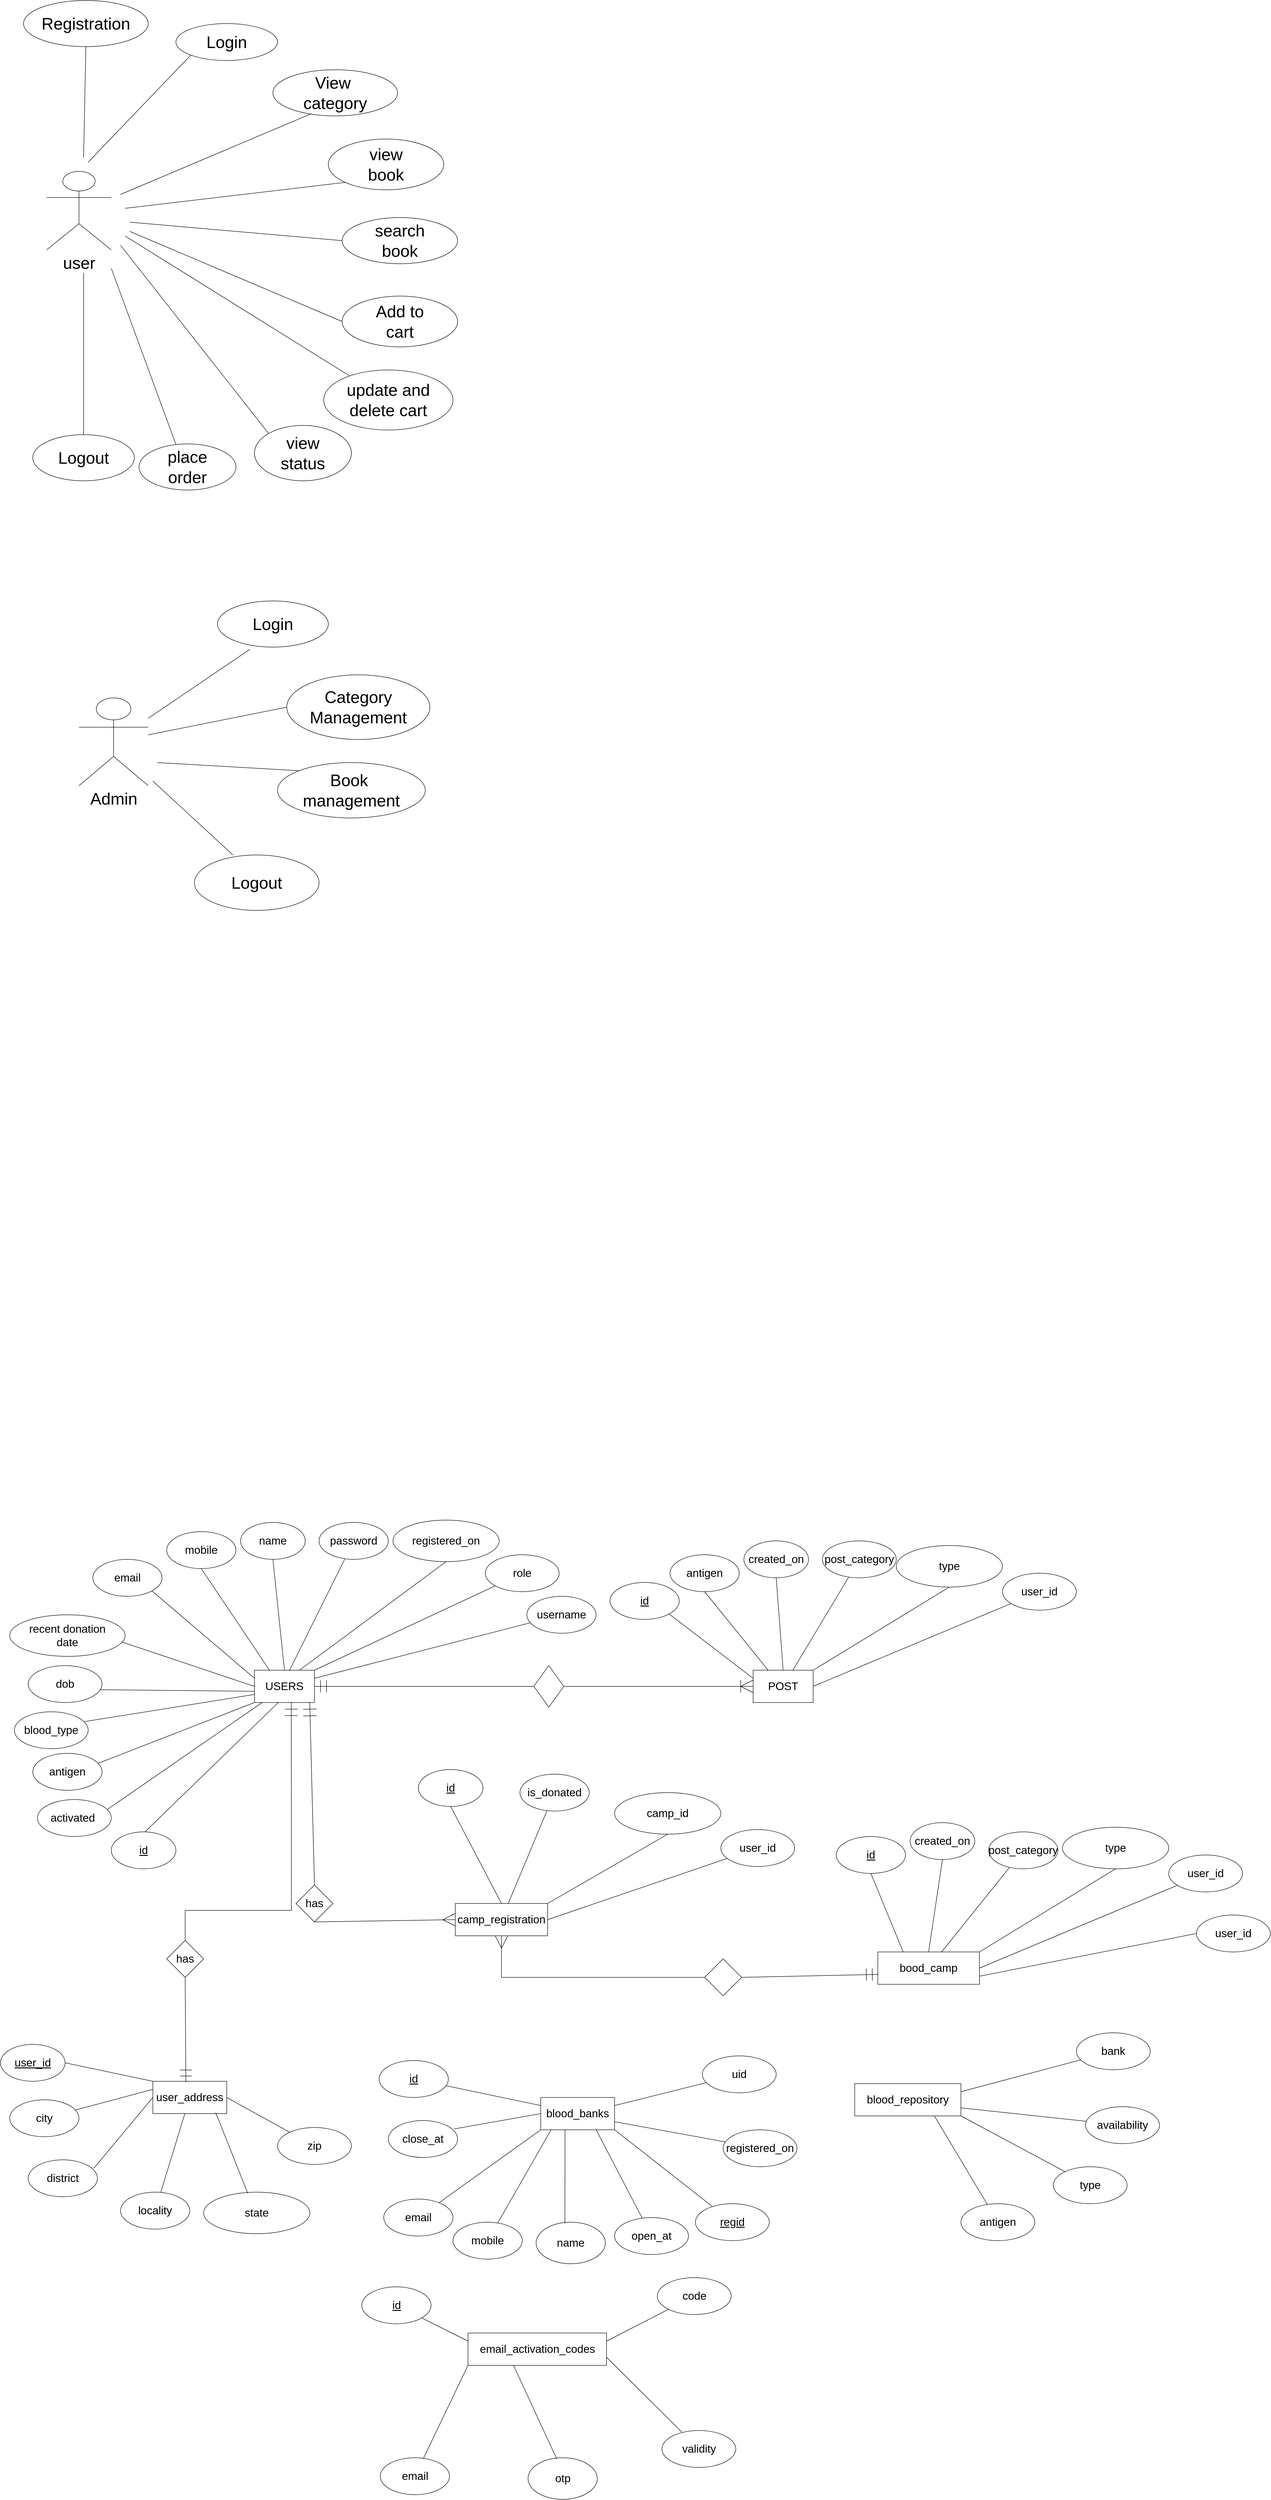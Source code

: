 <mxfile version="21.6.5" type="device">
  <diagram name="Page-1" id="5EcGUtgprfLG1N1tCisy">
    <mxGraphModel dx="5867" dy="8228" grid="1" gridSize="10" guides="1" tooltips="1" connect="1" arrows="1" fold="1" page="1" pageScale="1" pageWidth="3300" pageHeight="4681" math="0" shadow="0">
      <root>
        <mxCell id="0" />
        <mxCell id="1" parent="0" />
        <mxCell id="QA4-YYf7AMVIxWVp4QsO-2" value="&lt;font style=&quot;font-size: 24px;&quot;&gt;USERS&lt;/font&gt;" style="rounded=0;whiteSpace=wrap;html=1;" parent="1" vertex="1">
          <mxGeometry x="620" y="445" width="130" height="70" as="geometry" />
        </mxCell>
        <mxCell id="QA4-YYf7AMVIxWVp4QsO-10" value="&lt;font style=&quot;font-size: 24px;&quot;&gt;password&lt;/font&gt;" style="ellipse;whiteSpace=wrap;html=1;" parent="1" vertex="1">
          <mxGeometry x="760" y="125" width="150" height="80" as="geometry" />
        </mxCell>
        <mxCell id="QA4-YYf7AMVIxWVp4QsO-11" value="&lt;font style=&quot;font-size: 24px;&quot;&gt;mobile&lt;/font&gt;" style="ellipse;whiteSpace=wrap;html=1;" parent="1" vertex="1">
          <mxGeometry x="430" y="145" width="150" height="80" as="geometry" />
        </mxCell>
        <mxCell id="QA4-YYf7AMVIxWVp4QsO-36" value="" style="endArrow=none;html=1;rounded=0;exitX=0.581;exitY=0.018;exitDx=0;exitDy=0;exitPerimeter=0;" parent="1" source="QA4-YYf7AMVIxWVp4QsO-2" target="QA4-YYf7AMVIxWVp4QsO-10" edge="1">
          <mxGeometry width="50" height="50" relative="1" as="geometry">
            <mxPoint x="930" y="635" as="sourcePoint" />
            <mxPoint x="810" y="385" as="targetPoint" />
          </mxGeometry>
        </mxCell>
        <mxCell id="QA4-YYf7AMVIxWVp4QsO-38" value="" style="endArrow=none;html=1;rounded=0;entryX=0.5;entryY=1;entryDx=0;entryDy=0;exitX=0.25;exitY=0;exitDx=0;exitDy=0;" parent="1" source="QA4-YYf7AMVIxWVp4QsO-2" target="QA4-YYf7AMVIxWVp4QsO-11" edge="1">
          <mxGeometry width="50" height="50" relative="1" as="geometry">
            <mxPoint x="930" y="635" as="sourcePoint" />
            <mxPoint x="980" y="585" as="targetPoint" />
          </mxGeometry>
        </mxCell>
        <mxCell id="YjL8MfW4gXSKr5NboPRP-1" value="&lt;font style=&quot;font-size: 36px;&quot;&gt;Admin&lt;/font&gt;" style="shape=umlActor;verticalLabelPosition=bottom;verticalAlign=top;html=1;outlineConnect=0;" parent="1" vertex="1">
          <mxGeometry x="240" y="-1660" width="150" height="190" as="geometry" />
        </mxCell>
        <mxCell id="YjL8MfW4gXSKr5NboPRP-2" value="&lt;font style=&quot;font-size: 36px;&quot;&gt;Book&amp;nbsp;&lt;br&gt;management&lt;/font&gt;" style="ellipse;whiteSpace=wrap;html=1;" parent="1" vertex="1">
          <mxGeometry x="670" y="-1520" width="320" height="120" as="geometry" />
        </mxCell>
        <mxCell id="YjL8MfW4gXSKr5NboPRP-3" value="&lt;font style=&quot;font-size: 36px;&quot;&gt;Logout&lt;/font&gt;" style="ellipse;whiteSpace=wrap;html=1;" parent="1" vertex="1">
          <mxGeometry x="490" y="-1320" width="270" height="120" as="geometry" />
        </mxCell>
        <mxCell id="YjL8MfW4gXSKr5NboPRP-4" value="&lt;font style=&quot;font-size: 36px;&quot;&gt;Category&lt;br&gt;Management&lt;/font&gt;" style="ellipse;whiteSpace=wrap;html=1;" parent="1" vertex="1">
          <mxGeometry x="690" y="-1710" width="310" height="140" as="geometry" />
        </mxCell>
        <mxCell id="YjL8MfW4gXSKr5NboPRP-5" value="&lt;font style=&quot;font-size: 36px;&quot;&gt;Login&lt;/font&gt;" style="ellipse;whiteSpace=wrap;html=1;" parent="1" vertex="1">
          <mxGeometry x="540" y="-1870" width="240" height="100" as="geometry" />
        </mxCell>
        <mxCell id="YjL8MfW4gXSKr5NboPRP-6" value="" style="endArrow=none;html=1;rounded=0;entryX=0.293;entryY=1.047;entryDx=0;entryDy=0;entryPerimeter=0;" parent="1" source="YjL8MfW4gXSKr5NboPRP-1" target="YjL8MfW4gXSKr5NboPRP-5" edge="1">
          <mxGeometry width="50" height="50" relative="1" as="geometry">
            <mxPoint x="750" y="-1460" as="sourcePoint" />
            <mxPoint x="800" y="-1510" as="targetPoint" />
          </mxGeometry>
        </mxCell>
        <mxCell id="YjL8MfW4gXSKr5NboPRP-7" value="" style="endArrow=none;html=1;rounded=0;entryX=0;entryY=0.5;entryDx=0;entryDy=0;" parent="1" source="YjL8MfW4gXSKr5NboPRP-1" target="YjL8MfW4gXSKr5NboPRP-4" edge="1">
          <mxGeometry width="50" height="50" relative="1" as="geometry">
            <mxPoint x="750" y="-1460" as="sourcePoint" />
            <mxPoint x="800" y="-1510" as="targetPoint" />
          </mxGeometry>
        </mxCell>
        <mxCell id="YjL8MfW4gXSKr5NboPRP-8" value="" style="endArrow=none;html=1;rounded=0;exitX=0.31;exitY=0.002;exitDx=0;exitDy=0;exitPerimeter=0;" parent="1" source="YjL8MfW4gXSKr5NboPRP-3" edge="1">
          <mxGeometry width="50" height="50" relative="1" as="geometry">
            <mxPoint x="750" y="-1460" as="sourcePoint" />
            <mxPoint x="400" y="-1480" as="targetPoint" />
          </mxGeometry>
        </mxCell>
        <mxCell id="YjL8MfW4gXSKr5NboPRP-9" value="" style="endArrow=none;html=1;rounded=0;entryX=0;entryY=0;entryDx=0;entryDy=0;" parent="1" target="YjL8MfW4gXSKr5NboPRP-2" edge="1">
          <mxGeometry width="50" height="50" relative="1" as="geometry">
            <mxPoint x="410" y="-1520" as="sourcePoint" />
            <mxPoint x="800" y="-1510" as="targetPoint" />
          </mxGeometry>
        </mxCell>
        <mxCell id="YjL8MfW4gXSKr5NboPRP-11" value="&lt;font style=&quot;font-size: 36px;&quot;&gt;user&lt;/font&gt;" style="shape=umlActor;verticalLabelPosition=bottom;verticalAlign=top;html=1;outlineConnect=0;" parent="1" vertex="1">
          <mxGeometry x="170" y="-2800" width="140" height="170" as="geometry" />
        </mxCell>
        <mxCell id="YjL8MfW4gXSKr5NboPRP-12" value="&lt;font style=&quot;font-size: 36px;&quot;&gt;view&lt;br&gt;book&lt;/font&gt;" style="ellipse;whiteSpace=wrap;html=1;" parent="1" vertex="1">
          <mxGeometry x="780" y="-2870" width="250" height="110" as="geometry" />
        </mxCell>
        <mxCell id="YjL8MfW4gXSKr5NboPRP-13" value="&lt;font style=&quot;font-size: 36px;&quot;&gt;view&lt;br&gt;status&lt;/font&gt;" style="ellipse;whiteSpace=wrap;html=1;" parent="1" vertex="1">
          <mxGeometry x="620" y="-2250" width="210" height="120" as="geometry" />
        </mxCell>
        <mxCell id="YjL8MfW4gXSKr5NboPRP-14" value="&lt;font style=&quot;font-size: 36px;&quot;&gt;View&amp;nbsp;&lt;br&gt;category&lt;/font&gt;" style="ellipse;whiteSpace=wrap;html=1;" parent="1" vertex="1">
          <mxGeometry x="660" y="-3020" width="270" height="100" as="geometry" />
        </mxCell>
        <mxCell id="YjL8MfW4gXSKr5NboPRP-15" value="&lt;font style=&quot;font-size: 36px;&quot;&gt;place&lt;br&gt;order&lt;/font&gt;" style="ellipse;whiteSpace=wrap;html=1;" parent="1" vertex="1">
          <mxGeometry x="370" y="-2210" width="210" height="100" as="geometry" />
        </mxCell>
        <mxCell id="YjL8MfW4gXSKr5NboPRP-16" value="&lt;font style=&quot;font-size: 36px;&quot;&gt;Login&lt;/font&gt;" style="ellipse;whiteSpace=wrap;html=1;" parent="1" vertex="1">
          <mxGeometry x="450" y="-3120" width="220" height="80" as="geometry" />
        </mxCell>
        <mxCell id="YjL8MfW4gXSKr5NboPRP-17" value="&lt;font style=&quot;font-size: 36px;&quot;&gt;Logout&lt;/font&gt;" style="ellipse;whiteSpace=wrap;html=1;" parent="1" vertex="1">
          <mxGeometry x="140" y="-2230" width="220" height="100" as="geometry" />
        </mxCell>
        <mxCell id="YjL8MfW4gXSKr5NboPRP-18" value="&lt;font style=&quot;font-size: 36px;&quot;&gt;Registration&lt;/font&gt;" style="ellipse;whiteSpace=wrap;html=1;" parent="1" vertex="1">
          <mxGeometry x="120" y="-3170" width="270" height="100" as="geometry" />
        </mxCell>
        <mxCell id="YjL8MfW4gXSKr5NboPRP-20" value="&lt;font style=&quot;font-size: 36px;&quot;&gt;update and&lt;br&gt;delete cart&lt;/font&gt;" style="ellipse;whiteSpace=wrap;html=1;" parent="1" vertex="1">
          <mxGeometry x="770" y="-2370" width="280" height="130" as="geometry" />
        </mxCell>
        <mxCell id="YjL8MfW4gXSKr5NboPRP-21" value="&lt;font style=&quot;font-size: 36px;&quot;&gt;search &lt;br&gt;book&lt;/font&gt;" style="ellipse;whiteSpace=wrap;html=1;" parent="1" vertex="1">
          <mxGeometry x="810" y="-2700" width="250" height="100" as="geometry" />
        </mxCell>
        <mxCell id="YjL8MfW4gXSKr5NboPRP-22" value="&lt;font style=&quot;font-size: 36px;&quot;&gt;Add to&lt;br&gt;cart&lt;/font&gt;" style="ellipse;whiteSpace=wrap;html=1;" parent="1" vertex="1">
          <mxGeometry x="810" y="-2530" width="250" height="110" as="geometry" />
        </mxCell>
        <mxCell id="YjL8MfW4gXSKr5NboPRP-30" value="" style="endArrow=none;html=1;rounded=0;entryX=0.38;entryY=0.008;entryDx=0;entryDy=0;entryPerimeter=0;" parent="1" target="YjL8MfW4gXSKr5NboPRP-15" edge="1">
          <mxGeometry width="50" height="50" relative="1" as="geometry">
            <mxPoint x="310" y="-2590" as="sourcePoint" />
            <mxPoint x="800" y="-2650" as="targetPoint" />
          </mxGeometry>
        </mxCell>
        <mxCell id="YjL8MfW4gXSKr5NboPRP-31" value="" style="endArrow=none;html=1;rounded=0;entryX=0.5;entryY=0;entryDx=0;entryDy=0;" parent="1" target="YjL8MfW4gXSKr5NboPRP-17" edge="1">
          <mxGeometry width="50" height="50" relative="1" as="geometry">
            <mxPoint x="250" y="-2580" as="sourcePoint" />
            <mxPoint x="800" y="-2650" as="targetPoint" />
          </mxGeometry>
        </mxCell>
        <mxCell id="YjL8MfW4gXSKr5NboPRP-32" value="" style="endArrow=none;html=1;rounded=0;entryX=0.5;entryY=1;entryDx=0;entryDy=0;" parent="1" target="YjL8MfW4gXSKr5NboPRP-18" edge="1">
          <mxGeometry width="50" height="50" relative="1" as="geometry">
            <mxPoint x="250" y="-2830" as="sourcePoint" />
            <mxPoint x="800" y="-2650" as="targetPoint" />
          </mxGeometry>
        </mxCell>
        <mxCell id="YjL8MfW4gXSKr5NboPRP-33" value="" style="endArrow=none;html=1;rounded=0;entryX=0;entryY=1;entryDx=0;entryDy=0;" parent="1" target="YjL8MfW4gXSKr5NboPRP-12" edge="1">
          <mxGeometry width="50" height="50" relative="1" as="geometry">
            <mxPoint x="340" y="-2720" as="sourcePoint" />
            <mxPoint x="800" y="-2650" as="targetPoint" />
          </mxGeometry>
        </mxCell>
        <mxCell id="YjL8MfW4gXSKr5NboPRP-34" value="" style="endArrow=none;html=1;rounded=0;entryX=0;entryY=1;entryDx=0;entryDy=0;" parent="1" target="YjL8MfW4gXSKr5NboPRP-16" edge="1">
          <mxGeometry width="50" height="50" relative="1" as="geometry">
            <mxPoint x="260" y="-2820" as="sourcePoint" />
            <mxPoint x="800" y="-2650" as="targetPoint" />
          </mxGeometry>
        </mxCell>
        <mxCell id="YjL8MfW4gXSKr5NboPRP-35" value="" style="endArrow=none;html=1;rounded=0;entryX=0.307;entryY=0.953;entryDx=0;entryDy=0;entryPerimeter=0;" parent="1" target="YjL8MfW4gXSKr5NboPRP-14" edge="1">
          <mxGeometry width="50" height="50" relative="1" as="geometry">
            <mxPoint x="330" y="-2750" as="sourcePoint" />
            <mxPoint x="800" y="-2650" as="targetPoint" />
          </mxGeometry>
        </mxCell>
        <mxCell id="YjL8MfW4gXSKr5NboPRP-36" value="" style="endArrow=none;html=1;rounded=0;entryX=0;entryY=0.5;entryDx=0;entryDy=0;" parent="1" target="YjL8MfW4gXSKr5NboPRP-21" edge="1">
          <mxGeometry width="50" height="50" relative="1" as="geometry">
            <mxPoint x="350" y="-2690" as="sourcePoint" />
            <mxPoint x="800" y="-2650" as="targetPoint" />
          </mxGeometry>
        </mxCell>
        <mxCell id="YjL8MfW4gXSKr5NboPRP-37" value="" style="endArrow=none;html=1;rounded=0;exitX=0;exitY=0.5;exitDx=0;exitDy=0;" parent="1" source="YjL8MfW4gXSKr5NboPRP-22" edge="1">
          <mxGeometry width="50" height="50" relative="1" as="geometry">
            <mxPoint x="750" y="-2600" as="sourcePoint" />
            <mxPoint x="350" y="-2670" as="targetPoint" />
          </mxGeometry>
        </mxCell>
        <mxCell id="YjL8MfW4gXSKr5NboPRP-38" value="" style="endArrow=none;html=1;rounded=0;" parent="1" target="YjL8MfW4gXSKr5NboPRP-20" edge="1">
          <mxGeometry width="50" height="50" relative="1" as="geometry">
            <mxPoint x="340" y="-2660" as="sourcePoint" />
            <mxPoint x="800" y="-2650" as="targetPoint" />
          </mxGeometry>
        </mxCell>
        <mxCell id="YjL8MfW4gXSKr5NboPRP-39" value="" style="endArrow=none;html=1;rounded=0;entryX=0;entryY=0;entryDx=0;entryDy=0;" parent="1" target="YjL8MfW4gXSKr5NboPRP-13" edge="1">
          <mxGeometry width="50" height="50" relative="1" as="geometry">
            <mxPoint x="330" y="-2640" as="sourcePoint" />
            <mxPoint x="800" y="-2650" as="targetPoint" />
          </mxGeometry>
        </mxCell>
        <mxCell id="ctO4qe_Q2N1YlDjRf3yy-3" value="&lt;font style=&quot;font-size: 24px;&quot;&gt;email &lt;/font&gt;" style="ellipse;whiteSpace=wrap;html=1;" vertex="1" parent="1">
          <mxGeometry x="270" y="205" width="150" height="80" as="geometry" />
        </mxCell>
        <mxCell id="ctO4qe_Q2N1YlDjRf3yy-4" value="" style="endArrow=none;html=1;rounded=0;entryX=1;entryY=1;entryDx=0;entryDy=0;exitX=0;exitY=0.25;exitDx=0;exitDy=0;" edge="1" parent="1" target="ctO4qe_Q2N1YlDjRf3yy-3" source="QA4-YYf7AMVIxWVp4QsO-2">
          <mxGeometry width="50" height="50" relative="1" as="geometry">
            <mxPoint x="450" y="445" as="sourcePoint" />
            <mxPoint x="810" y="585" as="targetPoint" />
          </mxGeometry>
        </mxCell>
        <mxCell id="ctO4qe_Q2N1YlDjRf3yy-5" value="&lt;font style=&quot;font-size: 24px;&quot;&gt;recent donation&lt;br&gt;date&lt;/font&gt;" style="ellipse;whiteSpace=wrap;html=1;" vertex="1" parent="1">
          <mxGeometry x="90" y="325" width="250" height="90" as="geometry" />
        </mxCell>
        <mxCell id="ctO4qe_Q2N1YlDjRf3yy-6" value="" style="endArrow=none;html=1;rounded=0;entryX=0.97;entryY=0.653;entryDx=0;entryDy=0;exitX=0;exitY=0.5;exitDx=0;exitDy=0;entryPerimeter=0;" edge="1" parent="1" target="ctO4qe_Q2N1YlDjRf3yy-5" source="QA4-YYf7AMVIxWVp4QsO-2">
          <mxGeometry width="50" height="50" relative="1" as="geometry">
            <mxPoint x="610" y="480" as="sourcePoint" />
            <mxPoint x="690" y="655" as="targetPoint" />
          </mxGeometry>
        </mxCell>
        <mxCell id="ctO4qe_Q2N1YlDjRf3yy-9" value="&lt;span style=&quot;font-size: 24px;&quot;&gt;dob&lt;/span&gt;" style="ellipse;whiteSpace=wrap;html=1;" vertex="1" parent="1">
          <mxGeometry x="130" y="435" width="160" height="80" as="geometry" />
        </mxCell>
        <mxCell id="ctO4qe_Q2N1YlDjRf3yy-10" value="" style="endArrow=none;html=1;rounded=0;entryX=0.97;entryY=0.653;entryDx=0;entryDy=0;exitX=-0.001;exitY=0.652;exitDx=0;exitDy=0;entryPerimeter=0;exitPerimeter=0;" edge="1" parent="1" target="ctO4qe_Q2N1YlDjRf3yy-9" source="QA4-YYf7AMVIxWVp4QsO-2">
          <mxGeometry width="50" height="50" relative="1" as="geometry">
            <mxPoint x="610" y="580" as="sourcePoint" />
            <mxPoint x="680" y="755" as="targetPoint" />
          </mxGeometry>
        </mxCell>
        <mxCell id="ctO4qe_Q2N1YlDjRf3yy-15" value="&lt;font style=&quot;font-size: 24px;&quot;&gt;name&lt;/font&gt;" style="ellipse;whiteSpace=wrap;html=1;" vertex="1" parent="1">
          <mxGeometry x="590" y="125" width="140" height="80" as="geometry" />
        </mxCell>
        <mxCell id="ctO4qe_Q2N1YlDjRf3yy-16" value="" style="endArrow=none;html=1;rounded=0;entryX=0.5;entryY=1;entryDx=0;entryDy=0;exitX=0.5;exitY=0;exitDx=0;exitDy=0;" edge="1" parent="1" target="ctO4qe_Q2N1YlDjRf3yy-15" source="QA4-YYf7AMVIxWVp4QsO-2">
          <mxGeometry width="50" height="50" relative="1" as="geometry">
            <mxPoint x="750" y="405" as="sourcePoint" />
            <mxPoint x="1110" y="545" as="targetPoint" />
          </mxGeometry>
        </mxCell>
        <mxCell id="ctO4qe_Q2N1YlDjRf3yy-17" value="&lt;font style=&quot;font-size: 24px;&quot;&gt;registered_on&lt;/font&gt;" style="ellipse;whiteSpace=wrap;html=1;" vertex="1" parent="1">
          <mxGeometry x="920" y="120" width="230" height="90" as="geometry" />
        </mxCell>
        <mxCell id="ctO4qe_Q2N1YlDjRf3yy-18" value="" style="endArrow=none;html=1;rounded=0;entryX=0.5;entryY=1;entryDx=0;entryDy=0;exitX=0.75;exitY=0;exitDx=0;exitDy=0;" edge="1" parent="1" target="ctO4qe_Q2N1YlDjRf3yy-17" source="QA4-YYf7AMVIxWVp4QsO-2">
          <mxGeometry width="50" height="50" relative="1" as="geometry">
            <mxPoint x="1030" y="385" as="sourcePoint" />
            <mxPoint x="1390" y="525" as="targetPoint" />
          </mxGeometry>
        </mxCell>
        <mxCell id="ctO4qe_Q2N1YlDjRf3yy-19" value="&lt;font style=&quot;font-size: 24px;&quot;&gt;role&lt;/font&gt;" style="ellipse;whiteSpace=wrap;html=1;" vertex="1" parent="1">
          <mxGeometry x="1120" y="195" width="160" height="80" as="geometry" />
        </mxCell>
        <mxCell id="ctO4qe_Q2N1YlDjRf3yy-20" value="" style="endArrow=none;html=1;rounded=0;exitX=1;exitY=0;exitDx=0;exitDy=0;" edge="1" parent="1" target="ctO4qe_Q2N1YlDjRf3yy-19" source="QA4-YYf7AMVIxWVp4QsO-2">
          <mxGeometry width="50" height="50" relative="1" as="geometry">
            <mxPoint x="1155" y="415" as="sourcePoint" />
            <mxPoint x="1515" y="555" as="targetPoint" />
          </mxGeometry>
        </mxCell>
        <mxCell id="ctO4qe_Q2N1YlDjRf3yy-21" value="&lt;font style=&quot;font-size: 24px;&quot;&gt;blood_type&lt;/font&gt;" style="ellipse;whiteSpace=wrap;html=1;" vertex="1" parent="1">
          <mxGeometry x="100" y="535" width="160" height="80" as="geometry" />
        </mxCell>
        <mxCell id="ctO4qe_Q2N1YlDjRf3yy-22" value="" style="endArrow=none;html=1;rounded=0;exitX=0;exitY=0.75;exitDx=0;exitDy=0;entryX=0.948;entryY=0.267;entryDx=0;entryDy=0;entryPerimeter=0;" edge="1" parent="1" target="ctO4qe_Q2N1YlDjRf3yy-21" source="QA4-YYf7AMVIxWVp4QsO-2">
          <mxGeometry width="50" height="50" relative="1" as="geometry">
            <mxPoint x="620" y="608" as="sourcePoint" />
            <mxPoint x="680" y="865" as="targetPoint" />
          </mxGeometry>
        </mxCell>
        <mxCell id="ctO4qe_Q2N1YlDjRf3yy-23" value="&lt;font style=&quot;font-size: 24px;&quot;&gt;antigen&lt;/font&gt;" style="ellipse;whiteSpace=wrap;html=1;" vertex="1" parent="1">
          <mxGeometry x="140" y="625" width="150" height="80" as="geometry" />
        </mxCell>
        <mxCell id="ctO4qe_Q2N1YlDjRf3yy-24" value="" style="endArrow=none;html=1;rounded=0;exitX=0;exitY=1;exitDx=0;exitDy=0;entryX=0.948;entryY=0.267;entryDx=0;entryDy=0;entryPerimeter=0;" edge="1" parent="1" target="ctO4qe_Q2N1YlDjRf3yy-23" source="QA4-YYf7AMVIxWVp4QsO-2">
          <mxGeometry width="50" height="50" relative="1" as="geometry">
            <mxPoint x="710" y="585" as="sourcePoint" />
            <mxPoint x="770" y="945" as="targetPoint" />
          </mxGeometry>
        </mxCell>
        <mxCell id="ctO4qe_Q2N1YlDjRf3yy-25" value="&lt;span style=&quot;font-size: 24px;&quot;&gt;activated&amp;nbsp;&lt;/span&gt;" style="ellipse;whiteSpace=wrap;html=1;" vertex="1" parent="1">
          <mxGeometry x="150" y="725" width="160" height="80" as="geometry" />
        </mxCell>
        <mxCell id="ctO4qe_Q2N1YlDjRf3yy-26" value="" style="endArrow=none;html=1;rounded=0;exitX=0.131;exitY=0.997;exitDx=0;exitDy=0;exitPerimeter=0;entryX=0.948;entryY=0.267;entryDx=0;entryDy=0;entryPerimeter=0;" edge="1" parent="1" target="ctO4qe_Q2N1YlDjRf3yy-25" source="QA4-YYf7AMVIxWVp4QsO-2">
          <mxGeometry width="50" height="50" relative="1" as="geometry">
            <mxPoint x="890" y="595" as="sourcePoint" />
            <mxPoint x="950" y="955" as="targetPoint" />
          </mxGeometry>
        </mxCell>
        <mxCell id="ctO4qe_Q2N1YlDjRf3yy-27" value="&lt;font style=&quot;font-size: 24px;&quot;&gt;username&lt;/font&gt;" style="ellipse;whiteSpace=wrap;html=1;" vertex="1" parent="1">
          <mxGeometry x="1210" y="285" width="150" height="80" as="geometry" />
        </mxCell>
        <mxCell id="ctO4qe_Q2N1YlDjRf3yy-28" value="" style="endArrow=none;html=1;rounded=0;exitX=1;exitY=0.25;exitDx=0;exitDy=0;" edge="1" parent="1" target="ctO4qe_Q2N1YlDjRf3yy-27" source="QA4-YYf7AMVIxWVp4QsO-2">
          <mxGeometry width="50" height="50" relative="1" as="geometry">
            <mxPoint x="815" y="580" as="sourcePoint" />
            <mxPoint x="1580" y="655" as="targetPoint" />
          </mxGeometry>
        </mxCell>
        <mxCell id="ctO4qe_Q2N1YlDjRf3yy-33" value="&lt;u style=&quot;font-size: 24px;&quot;&gt;id&lt;/u&gt;" style="ellipse;whiteSpace=wrap;html=1;" vertex="1" parent="1">
          <mxGeometry x="310" y="795" width="140" height="80" as="geometry" />
        </mxCell>
        <mxCell id="ctO4qe_Q2N1YlDjRf3yy-34" value="" style="endArrow=none;html=1;rounded=0;exitX=0.403;exitY=0.99;exitDx=0;exitDy=0;exitPerimeter=0;entryX=0.522;entryY=-0.002;entryDx=0;entryDy=0;entryPerimeter=0;" edge="1" parent="1" target="ctO4qe_Q2N1YlDjRf3yy-33" source="QA4-YYf7AMVIxWVp4QsO-2">
          <mxGeometry width="50" height="50" relative="1" as="geometry">
            <mxPoint x="803.5" y="525" as="sourcePoint" />
            <mxPoint x="376" y="773" as="targetPoint" />
          </mxGeometry>
        </mxCell>
        <mxCell id="ctO4qe_Q2N1YlDjRf3yy-116" value="&lt;font style=&quot;font-size: 24px;&quot;&gt;POST&lt;/font&gt;" style="rounded=0;whiteSpace=wrap;html=1;" vertex="1" parent="1">
          <mxGeometry x="1700" y="445" width="130" height="70" as="geometry" />
        </mxCell>
        <mxCell id="ctO4qe_Q2N1YlDjRf3yy-117" value="&lt;font style=&quot;font-size: 24px;&quot;&gt;post_category&lt;/font&gt;" style="ellipse;whiteSpace=wrap;html=1;" vertex="1" parent="1">
          <mxGeometry x="1850" y="165" width="160" height="80" as="geometry" />
        </mxCell>
        <mxCell id="ctO4qe_Q2N1YlDjRf3yy-118" value="&lt;font style=&quot;font-size: 24px;&quot;&gt;antigen&lt;/font&gt;" style="ellipse;whiteSpace=wrap;html=1;" vertex="1" parent="1">
          <mxGeometry x="1520" y="195" width="150" height="80" as="geometry" />
        </mxCell>
        <mxCell id="ctO4qe_Q2N1YlDjRf3yy-119" value="" style="endArrow=none;html=1;rounded=0;" edge="1" parent="1" source="ctO4qe_Q2N1YlDjRf3yy-116" target="ctO4qe_Q2N1YlDjRf3yy-117">
          <mxGeometry width="50" height="50" relative="1" as="geometry">
            <mxPoint x="2010" y="635" as="sourcePoint" />
            <mxPoint x="1890" y="385" as="targetPoint" />
          </mxGeometry>
        </mxCell>
        <mxCell id="ctO4qe_Q2N1YlDjRf3yy-120" value="" style="endArrow=none;html=1;rounded=0;entryX=0.5;entryY=1;entryDx=0;entryDy=0;exitX=0.25;exitY=0;exitDx=0;exitDy=0;" edge="1" parent="1" source="ctO4qe_Q2N1YlDjRf3yy-116" target="ctO4qe_Q2N1YlDjRf3yy-118">
          <mxGeometry width="50" height="50" relative="1" as="geometry">
            <mxPoint x="2010" y="635" as="sourcePoint" />
            <mxPoint x="2060" y="585" as="targetPoint" />
          </mxGeometry>
        </mxCell>
        <mxCell id="ctO4qe_Q2N1YlDjRf3yy-121" value="&lt;font style=&quot;font-size: 24px;&quot;&gt;&lt;u&gt;id&lt;/u&gt;&lt;/font&gt;" style="ellipse;whiteSpace=wrap;html=1;" vertex="1" parent="1">
          <mxGeometry x="1390" y="255" width="150" height="80" as="geometry" />
        </mxCell>
        <mxCell id="ctO4qe_Q2N1YlDjRf3yy-122" value="" style="endArrow=none;html=1;rounded=0;entryX=1;entryY=1;entryDx=0;entryDy=0;exitX=0;exitY=0.25;exitDx=0;exitDy=0;" edge="1" parent="1" source="ctO4qe_Q2N1YlDjRf3yy-116" target="ctO4qe_Q2N1YlDjRf3yy-121">
          <mxGeometry width="50" height="50" relative="1" as="geometry">
            <mxPoint x="1530" y="445" as="sourcePoint" />
            <mxPoint x="1890" y="585" as="targetPoint" />
          </mxGeometry>
        </mxCell>
        <mxCell id="ctO4qe_Q2N1YlDjRf3yy-127" value="&lt;font style=&quot;font-size: 24px;&quot;&gt;created_on&lt;/font&gt;" style="ellipse;whiteSpace=wrap;html=1;" vertex="1" parent="1">
          <mxGeometry x="1680" y="165" width="140" height="80" as="geometry" />
        </mxCell>
        <mxCell id="ctO4qe_Q2N1YlDjRf3yy-128" value="" style="endArrow=none;html=1;rounded=0;entryX=0.5;entryY=1;entryDx=0;entryDy=0;exitX=0.5;exitY=0;exitDx=0;exitDy=0;" edge="1" parent="1" source="ctO4qe_Q2N1YlDjRf3yy-116" target="ctO4qe_Q2N1YlDjRf3yy-127">
          <mxGeometry width="50" height="50" relative="1" as="geometry">
            <mxPoint x="1830" y="405" as="sourcePoint" />
            <mxPoint x="2190" y="545" as="targetPoint" />
          </mxGeometry>
        </mxCell>
        <mxCell id="ctO4qe_Q2N1YlDjRf3yy-129" value="&lt;font style=&quot;font-size: 24px;&quot;&gt;type&lt;/font&gt;" style="ellipse;whiteSpace=wrap;html=1;" vertex="1" parent="1">
          <mxGeometry x="2010" y="175" width="230" height="90" as="geometry" />
        </mxCell>
        <mxCell id="ctO4qe_Q2N1YlDjRf3yy-130" value="" style="endArrow=none;html=1;rounded=0;entryX=0.5;entryY=1;entryDx=0;entryDy=0;exitX=1;exitY=0;exitDx=0;exitDy=0;" edge="1" parent="1" source="ctO4qe_Q2N1YlDjRf3yy-116" target="ctO4qe_Q2N1YlDjRf3yy-129">
          <mxGeometry width="50" height="50" relative="1" as="geometry">
            <mxPoint x="2110" y="385" as="sourcePoint" />
            <mxPoint x="2470" y="525" as="targetPoint" />
          </mxGeometry>
        </mxCell>
        <mxCell id="ctO4qe_Q2N1YlDjRf3yy-131" value="&lt;font style=&quot;font-size: 24px;&quot;&gt;user_id&lt;/font&gt;" style="ellipse;whiteSpace=wrap;html=1;" vertex="1" parent="1">
          <mxGeometry x="2240" y="235" width="160" height="80" as="geometry" />
        </mxCell>
        <mxCell id="ctO4qe_Q2N1YlDjRf3yy-132" value="" style="endArrow=none;html=1;rounded=0;exitX=1;exitY=0.5;exitDx=0;exitDy=0;" edge="1" parent="1" source="ctO4qe_Q2N1YlDjRf3yy-116" target="ctO4qe_Q2N1YlDjRf3yy-131">
          <mxGeometry width="50" height="50" relative="1" as="geometry">
            <mxPoint x="2235" y="415" as="sourcePoint" />
            <mxPoint x="2595" y="555" as="targetPoint" />
          </mxGeometry>
        </mxCell>
        <mxCell id="ctO4qe_Q2N1YlDjRf3yy-143" value="&lt;font style=&quot;font-size: 24px;&quot;&gt;user_address&lt;/font&gt;" style="rounded=0;whiteSpace=wrap;html=1;" vertex="1" parent="1">
          <mxGeometry x="400" y="1335" width="160" height="70" as="geometry" />
        </mxCell>
        <mxCell id="ctO4qe_Q2N1YlDjRf3yy-144" value="&lt;font style=&quot;font-size: 24px;&quot;&gt;locality&lt;/font&gt;" style="ellipse;whiteSpace=wrap;html=1;" vertex="1" parent="1">
          <mxGeometry x="330" y="1575" width="150" height="80" as="geometry" />
        </mxCell>
        <mxCell id="ctO4qe_Q2N1YlDjRf3yy-145" value="&lt;font style=&quot;font-size: 24px;&quot;&gt;city&lt;/font&gt;" style="ellipse;whiteSpace=wrap;html=1;" vertex="1" parent="1">
          <mxGeometry x="90" y="1375" width="150" height="80" as="geometry" />
        </mxCell>
        <mxCell id="ctO4qe_Q2N1YlDjRf3yy-146" value="" style="endArrow=none;html=1;rounded=0;" edge="1" parent="1" source="ctO4qe_Q2N1YlDjRf3yy-143" target="ctO4qe_Q2N1YlDjRf3yy-144">
          <mxGeometry width="50" height="50" relative="1" as="geometry">
            <mxPoint x="710" y="1525" as="sourcePoint" />
            <mxPoint x="590" y="1275" as="targetPoint" />
          </mxGeometry>
        </mxCell>
        <mxCell id="ctO4qe_Q2N1YlDjRf3yy-147" value="" style="endArrow=none;html=1;rounded=0;exitX=0;exitY=0.25;exitDx=0;exitDy=0;" edge="1" parent="1" source="ctO4qe_Q2N1YlDjRf3yy-143" target="ctO4qe_Q2N1YlDjRf3yy-145">
          <mxGeometry width="50" height="50" relative="1" as="geometry">
            <mxPoint x="710" y="1525" as="sourcePoint" />
            <mxPoint x="760" y="1475" as="targetPoint" />
          </mxGeometry>
        </mxCell>
        <mxCell id="ctO4qe_Q2N1YlDjRf3yy-148" value="&lt;font style=&quot;font-size: 24px;&quot;&gt;district&lt;/font&gt;" style="ellipse;whiteSpace=wrap;html=1;" vertex="1" parent="1">
          <mxGeometry x="130" y="1505" width="150" height="80" as="geometry" />
        </mxCell>
        <mxCell id="ctO4qe_Q2N1YlDjRf3yy-149" value="" style="endArrow=none;html=1;rounded=0;entryX=0.949;entryY=0.227;entryDx=0;entryDy=0;exitX=0;exitY=0.5;exitDx=0;exitDy=0;entryPerimeter=0;" edge="1" parent="1" source="ctO4qe_Q2N1YlDjRf3yy-143" target="ctO4qe_Q2N1YlDjRf3yy-148">
          <mxGeometry width="50" height="50" relative="1" as="geometry">
            <mxPoint x="230" y="1335" as="sourcePoint" />
            <mxPoint x="590" y="1475" as="targetPoint" />
          </mxGeometry>
        </mxCell>
        <mxCell id="ctO4qe_Q2N1YlDjRf3yy-150" value="&lt;font style=&quot;font-size: 24px;&quot;&gt;&lt;u&gt;user_id&lt;/u&gt;&lt;/font&gt;" style="ellipse;whiteSpace=wrap;html=1;" vertex="1" parent="1">
          <mxGeometry x="70" y="1255" width="140" height="80" as="geometry" />
        </mxCell>
        <mxCell id="ctO4qe_Q2N1YlDjRf3yy-151" value="" style="endArrow=none;html=1;rounded=0;entryX=1;entryY=0.5;entryDx=0;entryDy=0;exitX=0;exitY=0;exitDx=0;exitDy=0;" edge="1" parent="1" source="ctO4qe_Q2N1YlDjRf3yy-143" target="ctO4qe_Q2N1YlDjRf3yy-150">
          <mxGeometry width="50" height="50" relative="1" as="geometry">
            <mxPoint x="530" y="1295" as="sourcePoint" />
            <mxPoint x="890" y="1435" as="targetPoint" />
          </mxGeometry>
        </mxCell>
        <mxCell id="ctO4qe_Q2N1YlDjRf3yy-152" value="&lt;font style=&quot;font-size: 24px;&quot;&gt;state&lt;/font&gt;" style="ellipse;whiteSpace=wrap;html=1;" vertex="1" parent="1">
          <mxGeometry x="510" y="1575" width="230" height="90" as="geometry" />
        </mxCell>
        <mxCell id="ctO4qe_Q2N1YlDjRf3yy-153" value="" style="endArrow=none;html=1;rounded=0;entryX=0.416;entryY=0.031;entryDx=0;entryDy=0;exitX=0.851;exitY=0.97;exitDx=0;exitDy=0;exitPerimeter=0;entryPerimeter=0;" edge="1" parent="1" source="ctO4qe_Q2N1YlDjRf3yy-143" target="ctO4qe_Q2N1YlDjRf3yy-152">
          <mxGeometry width="50" height="50" relative="1" as="geometry">
            <mxPoint x="810" y="1275" as="sourcePoint" />
            <mxPoint x="1170" y="1415" as="targetPoint" />
          </mxGeometry>
        </mxCell>
        <mxCell id="ctO4qe_Q2N1YlDjRf3yy-154" value="&lt;font style=&quot;font-size: 24px;&quot;&gt;zip&lt;/font&gt;" style="ellipse;whiteSpace=wrap;html=1;" vertex="1" parent="1">
          <mxGeometry x="670" y="1435" width="160" height="80" as="geometry" />
        </mxCell>
        <mxCell id="ctO4qe_Q2N1YlDjRf3yy-155" value="" style="endArrow=none;html=1;rounded=0;exitX=1;exitY=0.5;exitDx=0;exitDy=0;" edge="1" parent="1" source="ctO4qe_Q2N1YlDjRf3yy-143" target="ctO4qe_Q2N1YlDjRf3yy-154">
          <mxGeometry width="50" height="50" relative="1" as="geometry">
            <mxPoint x="935" y="1305" as="sourcePoint" />
            <mxPoint x="1295" y="1445" as="targetPoint" />
          </mxGeometry>
        </mxCell>
        <mxCell id="ctO4qe_Q2N1YlDjRf3yy-195" value="&lt;font style=&quot;font-size: 24px;&quot;&gt;camp_registration&lt;/font&gt;" style="rounded=0;whiteSpace=wrap;html=1;" vertex="1" parent="1">
          <mxGeometry x="1055" y="950" width="200" height="70" as="geometry" />
        </mxCell>
        <mxCell id="ctO4qe_Q2N1YlDjRf3yy-196" value="&lt;font style=&quot;font-size: 24px;&quot;&gt;is_donated&lt;/font&gt;" style="ellipse;whiteSpace=wrap;html=1;" vertex="1" parent="1">
          <mxGeometry x="1195" y="670" width="150" height="80" as="geometry" />
        </mxCell>
        <mxCell id="ctO4qe_Q2N1YlDjRf3yy-198" value="" style="endArrow=none;html=1;rounded=0;" edge="1" parent="1" source="ctO4qe_Q2N1YlDjRf3yy-195" target="ctO4qe_Q2N1YlDjRf3yy-196">
          <mxGeometry width="50" height="50" relative="1" as="geometry">
            <mxPoint x="1435" y="1140" as="sourcePoint" />
            <mxPoint x="1315" y="890" as="targetPoint" />
          </mxGeometry>
        </mxCell>
        <mxCell id="ctO4qe_Q2N1YlDjRf3yy-202" value="&lt;font style=&quot;font-size: 24px;&quot;&gt;&lt;u&gt;id&lt;/u&gt;&lt;/font&gt;" style="ellipse;whiteSpace=wrap;html=1;" vertex="1" parent="1">
          <mxGeometry x="975" y="660" width="140" height="80" as="geometry" />
        </mxCell>
        <mxCell id="ctO4qe_Q2N1YlDjRf3yy-203" value="" style="endArrow=none;html=1;rounded=0;entryX=0.5;entryY=1;entryDx=0;entryDy=0;exitX=0.5;exitY=0;exitDx=0;exitDy=0;" edge="1" parent="1" source="ctO4qe_Q2N1YlDjRf3yy-195" target="ctO4qe_Q2N1YlDjRf3yy-202">
          <mxGeometry width="50" height="50" relative="1" as="geometry">
            <mxPoint x="1255" y="910" as="sourcePoint" />
            <mxPoint x="1615" y="1050" as="targetPoint" />
          </mxGeometry>
        </mxCell>
        <mxCell id="ctO4qe_Q2N1YlDjRf3yy-204" value="&lt;font style=&quot;font-size: 24px;&quot;&gt;camp_id&lt;/font&gt;" style="ellipse;whiteSpace=wrap;html=1;" vertex="1" parent="1">
          <mxGeometry x="1400" y="710" width="230" height="90" as="geometry" />
        </mxCell>
        <mxCell id="ctO4qe_Q2N1YlDjRf3yy-205" value="" style="endArrow=none;html=1;rounded=0;entryX=0.5;entryY=1;entryDx=0;entryDy=0;exitX=1;exitY=0;exitDx=0;exitDy=0;" edge="1" parent="1" source="ctO4qe_Q2N1YlDjRf3yy-195" target="ctO4qe_Q2N1YlDjRf3yy-204">
          <mxGeometry width="50" height="50" relative="1" as="geometry">
            <mxPoint x="1535" y="890" as="sourcePoint" />
            <mxPoint x="1895" y="1030" as="targetPoint" />
          </mxGeometry>
        </mxCell>
        <mxCell id="ctO4qe_Q2N1YlDjRf3yy-206" value="&lt;font style=&quot;font-size: 24px;&quot;&gt;user_id&lt;/font&gt;" style="ellipse;whiteSpace=wrap;html=1;" vertex="1" parent="1">
          <mxGeometry x="1630" y="790" width="160" height="80" as="geometry" />
        </mxCell>
        <mxCell id="ctO4qe_Q2N1YlDjRf3yy-207" value="" style="endArrow=none;html=1;rounded=0;exitX=1;exitY=0.5;exitDx=0;exitDy=0;" edge="1" parent="1" source="ctO4qe_Q2N1YlDjRf3yy-195" target="ctO4qe_Q2N1YlDjRf3yy-206">
          <mxGeometry width="50" height="50" relative="1" as="geometry">
            <mxPoint x="1660" y="920" as="sourcePoint" />
            <mxPoint x="2020" y="1060" as="targetPoint" />
          </mxGeometry>
        </mxCell>
        <mxCell id="ctO4qe_Q2N1YlDjRf3yy-208" value="&lt;font style=&quot;font-size: 24px;&quot;&gt;bood_camp&lt;/font&gt;" style="rounded=0;whiteSpace=wrap;html=1;" vertex="1" parent="1">
          <mxGeometry x="1970" y="1055" width="220" height="70" as="geometry" />
        </mxCell>
        <mxCell id="ctO4qe_Q2N1YlDjRf3yy-209" value="&lt;font style=&quot;font-size: 24px;&quot;&gt;post_category&lt;/font&gt;" style="ellipse;whiteSpace=wrap;html=1;" vertex="1" parent="1">
          <mxGeometry x="2210" y="795" width="150" height="80" as="geometry" />
        </mxCell>
        <mxCell id="ctO4qe_Q2N1YlDjRf3yy-210" value="&lt;font style=&quot;font-size: 24px;&quot;&gt;&lt;u&gt;id&lt;/u&gt;&lt;/font&gt;" style="ellipse;whiteSpace=wrap;html=1;" vertex="1" parent="1">
          <mxGeometry x="1880" y="805" width="150" height="80" as="geometry" />
        </mxCell>
        <mxCell id="ctO4qe_Q2N1YlDjRf3yy-211" value="" style="endArrow=none;html=1;rounded=0;" edge="1" parent="1" source="ctO4qe_Q2N1YlDjRf3yy-208" target="ctO4qe_Q2N1YlDjRf3yy-209">
          <mxGeometry width="50" height="50" relative="1" as="geometry">
            <mxPoint x="2370" y="1245" as="sourcePoint" />
            <mxPoint x="2250" y="995" as="targetPoint" />
          </mxGeometry>
        </mxCell>
        <mxCell id="ctO4qe_Q2N1YlDjRf3yy-212" value="" style="endArrow=none;html=1;rounded=0;entryX=0.5;entryY=1;entryDx=0;entryDy=0;exitX=0.25;exitY=0;exitDx=0;exitDy=0;" edge="1" parent="1" source="ctO4qe_Q2N1YlDjRf3yy-208" target="ctO4qe_Q2N1YlDjRf3yy-210">
          <mxGeometry width="50" height="50" relative="1" as="geometry">
            <mxPoint x="2370" y="1245" as="sourcePoint" />
            <mxPoint x="2420" y="1195" as="targetPoint" />
          </mxGeometry>
        </mxCell>
        <mxCell id="ctO4qe_Q2N1YlDjRf3yy-215" value="&lt;font style=&quot;font-size: 24px;&quot;&gt;created_on&lt;/font&gt;" style="ellipse;whiteSpace=wrap;html=1;" vertex="1" parent="1">
          <mxGeometry x="2040" y="775" width="140" height="80" as="geometry" />
        </mxCell>
        <mxCell id="ctO4qe_Q2N1YlDjRf3yy-216" value="" style="endArrow=none;html=1;rounded=0;entryX=0.5;entryY=1;entryDx=0;entryDy=0;exitX=0.5;exitY=0;exitDx=0;exitDy=0;" edge="1" parent="1" source="ctO4qe_Q2N1YlDjRf3yy-208" target="ctO4qe_Q2N1YlDjRf3yy-215">
          <mxGeometry width="50" height="50" relative="1" as="geometry">
            <mxPoint x="2190" y="1015" as="sourcePoint" />
            <mxPoint x="2550" y="1155" as="targetPoint" />
          </mxGeometry>
        </mxCell>
        <mxCell id="ctO4qe_Q2N1YlDjRf3yy-217" value="&lt;font style=&quot;font-size: 24px;&quot;&gt;type&lt;/font&gt;" style="ellipse;whiteSpace=wrap;html=1;" vertex="1" parent="1">
          <mxGeometry x="2370" y="785" width="230" height="90" as="geometry" />
        </mxCell>
        <mxCell id="ctO4qe_Q2N1YlDjRf3yy-218" value="" style="endArrow=none;html=1;rounded=0;entryX=0.5;entryY=1;entryDx=0;entryDy=0;exitX=1;exitY=0;exitDx=0;exitDy=0;" edge="1" parent="1" source="ctO4qe_Q2N1YlDjRf3yy-208" target="ctO4qe_Q2N1YlDjRf3yy-217">
          <mxGeometry width="50" height="50" relative="1" as="geometry">
            <mxPoint x="2470" y="995" as="sourcePoint" />
            <mxPoint x="2830" y="1135" as="targetPoint" />
          </mxGeometry>
        </mxCell>
        <mxCell id="ctO4qe_Q2N1YlDjRf3yy-219" value="&lt;font style=&quot;font-size: 24px;&quot;&gt;user_id&lt;/font&gt;" style="ellipse;whiteSpace=wrap;html=1;" vertex="1" parent="1">
          <mxGeometry x="2600" y="845" width="160" height="80" as="geometry" />
        </mxCell>
        <mxCell id="ctO4qe_Q2N1YlDjRf3yy-220" value="" style="endArrow=none;html=1;rounded=0;exitX=1;exitY=0.5;exitDx=0;exitDy=0;" edge="1" parent="1" source="ctO4qe_Q2N1YlDjRf3yy-208" target="ctO4qe_Q2N1YlDjRf3yy-219">
          <mxGeometry width="50" height="50" relative="1" as="geometry">
            <mxPoint x="2595" y="1025" as="sourcePoint" />
            <mxPoint x="2955" y="1165" as="targetPoint" />
          </mxGeometry>
        </mxCell>
        <mxCell id="ctO4qe_Q2N1YlDjRf3yy-234" value="&lt;font style=&quot;font-size: 24px;&quot;&gt;user_id&lt;/font&gt;" style="ellipse;whiteSpace=wrap;html=1;" vertex="1" parent="1">
          <mxGeometry x="2660" y="975" width="160" height="80" as="geometry" />
        </mxCell>
        <mxCell id="ctO4qe_Q2N1YlDjRf3yy-235" value="" style="endArrow=none;html=1;rounded=0;exitX=1;exitY=0.75;exitDx=0;exitDy=0;entryX=0;entryY=0.5;entryDx=0;entryDy=0;" edge="1" parent="1" target="ctO4qe_Q2N1YlDjRf3yy-234" source="ctO4qe_Q2N1YlDjRf3yy-208">
          <mxGeometry width="50" height="50" relative="1" as="geometry">
            <mxPoint x="2250" y="1205" as="sourcePoint" />
            <mxPoint x="2665.206" y="1014.194" as="targetPoint" />
          </mxGeometry>
        </mxCell>
        <mxCell id="ctO4qe_Q2N1YlDjRf3yy-236" value="&lt;span style=&quot;font-size: 24px;&quot;&gt;blood_banks&lt;/span&gt;" style="rounded=0;whiteSpace=wrap;html=1;" vertex="1" parent="1">
          <mxGeometry x="1240" y="1370" width="160" height="70" as="geometry" />
        </mxCell>
        <mxCell id="ctO4qe_Q2N1YlDjRf3yy-237" value="&lt;font style=&quot;font-size: 24px;&quot;&gt;mobile&lt;/font&gt;" style="ellipse;whiteSpace=wrap;html=1;" vertex="1" parent="1">
          <mxGeometry x="1050" y="1640" width="150" height="80" as="geometry" />
        </mxCell>
        <mxCell id="ctO4qe_Q2N1YlDjRf3yy-238" value="&lt;font style=&quot;font-size: 24px;&quot;&gt;&lt;u&gt;id&lt;/u&gt;&lt;/font&gt;" style="ellipse;whiteSpace=wrap;html=1;" vertex="1" parent="1">
          <mxGeometry x="890" y="1290" width="150" height="80" as="geometry" />
        </mxCell>
        <mxCell id="ctO4qe_Q2N1YlDjRf3yy-239" value="" style="endArrow=none;html=1;rounded=0;exitX=0.138;exitY=1.01;exitDx=0;exitDy=0;exitPerimeter=0;" edge="1" parent="1" source="ctO4qe_Q2N1YlDjRf3yy-236" target="ctO4qe_Q2N1YlDjRf3yy-237">
          <mxGeometry width="50" height="50" relative="1" as="geometry">
            <mxPoint x="1550" y="1560" as="sourcePoint" />
            <mxPoint x="1430" y="1310" as="targetPoint" />
          </mxGeometry>
        </mxCell>
        <mxCell id="ctO4qe_Q2N1YlDjRf3yy-240" value="" style="endArrow=none;html=1;rounded=0;exitX=0;exitY=0.25;exitDx=0;exitDy=0;" edge="1" parent="1" source="ctO4qe_Q2N1YlDjRf3yy-236" target="ctO4qe_Q2N1YlDjRf3yy-238">
          <mxGeometry width="50" height="50" relative="1" as="geometry">
            <mxPoint x="1550" y="1560" as="sourcePoint" />
            <mxPoint x="1600" y="1510" as="targetPoint" />
          </mxGeometry>
        </mxCell>
        <mxCell id="ctO4qe_Q2N1YlDjRf3yy-241" value="&lt;font style=&quot;font-size: 24px;&quot;&gt;close_at&lt;/font&gt;" style="ellipse;whiteSpace=wrap;html=1;" vertex="1" parent="1">
          <mxGeometry x="910" y="1420" width="150" height="80" as="geometry" />
        </mxCell>
        <mxCell id="ctO4qe_Q2N1YlDjRf3yy-242" value="" style="endArrow=none;html=1;rounded=0;entryX=0.949;entryY=0.227;entryDx=0;entryDy=0;exitX=0;exitY=0.5;exitDx=0;exitDy=0;entryPerimeter=0;" edge="1" parent="1" source="ctO4qe_Q2N1YlDjRf3yy-236" target="ctO4qe_Q2N1YlDjRf3yy-241">
          <mxGeometry width="50" height="50" relative="1" as="geometry">
            <mxPoint x="1070" y="1370" as="sourcePoint" />
            <mxPoint x="1430" y="1510" as="targetPoint" />
          </mxGeometry>
        </mxCell>
        <mxCell id="ctO4qe_Q2N1YlDjRf3yy-245" value="&lt;font style=&quot;font-size: 24px;&quot;&gt;name&lt;/font&gt;" style="ellipse;whiteSpace=wrap;html=1;" vertex="1" parent="1">
          <mxGeometry x="1230" y="1640" width="150" height="90" as="geometry" />
        </mxCell>
        <mxCell id="ctO4qe_Q2N1YlDjRf3yy-246" value="" style="endArrow=none;html=1;rounded=0;entryX=0.416;entryY=0.031;entryDx=0;entryDy=0;exitX=0.329;exitY=1.005;exitDx=0;exitDy=0;entryPerimeter=0;exitPerimeter=0;" edge="1" parent="1" source="ctO4qe_Q2N1YlDjRf3yy-236" target="ctO4qe_Q2N1YlDjRf3yy-245">
          <mxGeometry width="50" height="50" relative="1" as="geometry">
            <mxPoint x="1650" y="1310" as="sourcePoint" />
            <mxPoint x="2010" y="1450" as="targetPoint" />
          </mxGeometry>
        </mxCell>
        <mxCell id="ctO4qe_Q2N1YlDjRf3yy-247" value="&lt;font style=&quot;font-size: 24px;&quot;&gt;open_at&lt;/font&gt;" style="ellipse;whiteSpace=wrap;html=1;" vertex="1" parent="1">
          <mxGeometry x="1400" y="1630" width="160" height="80" as="geometry" />
        </mxCell>
        <mxCell id="ctO4qe_Q2N1YlDjRf3yy-248" value="" style="endArrow=none;html=1;rounded=0;exitX=0.75;exitY=1;exitDx=0;exitDy=0;" edge="1" parent="1" source="ctO4qe_Q2N1YlDjRf3yy-236" target="ctO4qe_Q2N1YlDjRf3yy-247">
          <mxGeometry width="50" height="50" relative="1" as="geometry">
            <mxPoint x="1775" y="1340" as="sourcePoint" />
            <mxPoint x="2135" y="1480" as="targetPoint" />
          </mxGeometry>
        </mxCell>
        <mxCell id="ctO4qe_Q2N1YlDjRf3yy-251" value="&lt;font style=&quot;font-size: 24px;&quot;&gt;email&lt;/font&gt;" style="ellipse;whiteSpace=wrap;html=1;" vertex="1" parent="1">
          <mxGeometry x="900" y="1590" width="150" height="80" as="geometry" />
        </mxCell>
        <mxCell id="ctO4qe_Q2N1YlDjRf3yy-252" value="" style="endArrow=none;html=1;rounded=0;exitX=0;exitY=1;exitDx=0;exitDy=0;" edge="1" parent="1" target="ctO4qe_Q2N1YlDjRf3yy-251" source="ctO4qe_Q2N1YlDjRf3yy-236">
          <mxGeometry width="50" height="50" relative="1" as="geometry">
            <mxPoint x="1069" y="1450" as="sourcePoint" />
            <mxPoint x="1190" y="1320" as="targetPoint" />
          </mxGeometry>
        </mxCell>
        <mxCell id="ctO4qe_Q2N1YlDjRf3yy-253" value="&lt;font style=&quot;font-size: 24px;&quot;&gt;&lt;u&gt;regid&lt;/u&gt;&lt;/font&gt;" style="ellipse;whiteSpace=wrap;html=1;" vertex="1" parent="1">
          <mxGeometry x="1575" y="1600" width="160" height="80" as="geometry" />
        </mxCell>
        <mxCell id="ctO4qe_Q2N1YlDjRf3yy-254" value="" style="endArrow=none;html=1;rounded=0;exitX=1;exitY=1;exitDx=0;exitDy=0;" edge="1" parent="1" target="ctO4qe_Q2N1YlDjRf3yy-253" source="ctO4qe_Q2N1YlDjRf3yy-236">
          <mxGeometry width="50" height="50" relative="1" as="geometry">
            <mxPoint x="1490" y="1370" as="sourcePoint" />
            <mxPoint x="2225" y="1410" as="targetPoint" />
          </mxGeometry>
        </mxCell>
        <mxCell id="ctO4qe_Q2N1YlDjRf3yy-255" value="&lt;font style=&quot;font-size: 24px;&quot;&gt;registered_on&lt;/font&gt;" style="ellipse;whiteSpace=wrap;html=1;" vertex="1" parent="1">
          <mxGeometry x="1635" y="1440" width="160" height="80" as="geometry" />
        </mxCell>
        <mxCell id="ctO4qe_Q2N1YlDjRf3yy-256" value="" style="endArrow=none;html=1;rounded=0;exitX=1;exitY=0.75;exitDx=0;exitDy=0;" edge="1" parent="1" target="ctO4qe_Q2N1YlDjRf3yy-255" source="ctO4qe_Q2N1YlDjRf3yy-236">
          <mxGeometry width="50" height="50" relative="1" as="geometry">
            <mxPoint x="1560" y="1240" as="sourcePoint" />
            <mxPoint x="2295" y="1280" as="targetPoint" />
          </mxGeometry>
        </mxCell>
        <mxCell id="ctO4qe_Q2N1YlDjRf3yy-257" value="&lt;font style=&quot;font-size: 24px;&quot;&gt;uid&lt;/font&gt;" style="ellipse;whiteSpace=wrap;html=1;" vertex="1" parent="1">
          <mxGeometry x="1590" y="1280" width="160" height="80" as="geometry" />
        </mxCell>
        <mxCell id="ctO4qe_Q2N1YlDjRf3yy-258" value="" style="endArrow=none;html=1;rounded=0;exitX=1;exitY=0.25;exitDx=0;exitDy=0;" edge="1" parent="1" target="ctO4qe_Q2N1YlDjRf3yy-257" source="ctO4qe_Q2N1YlDjRf3yy-236">
          <mxGeometry width="50" height="50" relative="1" as="geometry">
            <mxPoint x="1430" y="1326.5" as="sourcePoint" />
            <mxPoint x="2325" y="1183.5" as="targetPoint" />
          </mxGeometry>
        </mxCell>
        <mxCell id="ctO4qe_Q2N1YlDjRf3yy-259" value="&lt;font style=&quot;font-size: 24px;&quot;&gt;blood_repository&lt;/font&gt;" style="rounded=0;whiteSpace=wrap;html=1;" vertex="1" parent="1">
          <mxGeometry x="1920" y="1340" width="230" height="70" as="geometry" />
        </mxCell>
        <mxCell id="ctO4qe_Q2N1YlDjRf3yy-268" value="&lt;font style=&quot;font-size: 24px;&quot;&gt;antigen&lt;/font&gt;" style="ellipse;whiteSpace=wrap;html=1;" vertex="1" parent="1">
          <mxGeometry x="2150" y="1600" width="160" height="80" as="geometry" />
        </mxCell>
        <mxCell id="ctO4qe_Q2N1YlDjRf3yy-269" value="" style="endArrow=none;html=1;rounded=0;exitX=0.75;exitY=1;exitDx=0;exitDy=0;" edge="1" parent="1" source="ctO4qe_Q2N1YlDjRf3yy-259" target="ctO4qe_Q2N1YlDjRf3yy-268">
          <mxGeometry width="50" height="50" relative="1" as="geometry">
            <mxPoint x="2525" y="1310" as="sourcePoint" />
            <mxPoint x="2885" y="1450" as="targetPoint" />
          </mxGeometry>
        </mxCell>
        <mxCell id="ctO4qe_Q2N1YlDjRf3yy-272" value="&lt;font style=&quot;font-size: 24px;&quot;&gt;type&lt;/font&gt;" style="ellipse;whiteSpace=wrap;html=1;" vertex="1" parent="1">
          <mxGeometry x="2350" y="1520" width="160" height="80" as="geometry" />
        </mxCell>
        <mxCell id="ctO4qe_Q2N1YlDjRf3yy-273" value="" style="endArrow=none;html=1;rounded=0;exitX=1;exitY=1;exitDx=0;exitDy=0;" edge="1" parent="1" source="ctO4qe_Q2N1YlDjRf3yy-259" target="ctO4qe_Q2N1YlDjRf3yy-272">
          <mxGeometry width="50" height="50" relative="1" as="geometry">
            <mxPoint x="2240" y="1340" as="sourcePoint" />
            <mxPoint x="2975" y="1380" as="targetPoint" />
          </mxGeometry>
        </mxCell>
        <mxCell id="ctO4qe_Q2N1YlDjRf3yy-274" value="&lt;font style=&quot;font-size: 24px;&quot;&gt;availability&lt;/font&gt;" style="ellipse;whiteSpace=wrap;html=1;" vertex="1" parent="1">
          <mxGeometry x="2420" y="1390" width="160" height="80" as="geometry" />
        </mxCell>
        <mxCell id="ctO4qe_Q2N1YlDjRf3yy-275" value="" style="endArrow=none;html=1;rounded=0;exitX=1;exitY=0.75;exitDx=0;exitDy=0;" edge="1" parent="1" source="ctO4qe_Q2N1YlDjRf3yy-259" target="ctO4qe_Q2N1YlDjRf3yy-274">
          <mxGeometry width="50" height="50" relative="1" as="geometry">
            <mxPoint x="2310" y="1210" as="sourcePoint" />
            <mxPoint x="3045" y="1250" as="targetPoint" />
          </mxGeometry>
        </mxCell>
        <mxCell id="ctO4qe_Q2N1YlDjRf3yy-276" value="&lt;font style=&quot;font-size: 24px;&quot;&gt;bank&lt;/font&gt;" style="ellipse;whiteSpace=wrap;html=1;" vertex="1" parent="1">
          <mxGeometry x="2400" y="1230" width="160" height="80" as="geometry" />
        </mxCell>
        <mxCell id="ctO4qe_Q2N1YlDjRf3yy-277" value="" style="endArrow=none;html=1;rounded=0;exitX=1;exitY=0.25;exitDx=0;exitDy=0;" edge="1" parent="1" source="ctO4qe_Q2N1YlDjRf3yy-259" target="ctO4qe_Q2N1YlDjRf3yy-276">
          <mxGeometry width="50" height="50" relative="1" as="geometry">
            <mxPoint x="2180" y="1296.5" as="sourcePoint" />
            <mxPoint x="3075" y="1153.5" as="targetPoint" />
          </mxGeometry>
        </mxCell>
        <mxCell id="ctO4qe_Q2N1YlDjRf3yy-278" value="&lt;font style=&quot;font-size: 24px;&quot;&gt;email_activation_codes&lt;/font&gt;" style="rounded=0;whiteSpace=wrap;html=1;" vertex="1" parent="1">
          <mxGeometry x="1082.5" y="1880" width="300" height="70" as="geometry" />
        </mxCell>
        <mxCell id="ctO4qe_Q2N1YlDjRf3yy-279" value="&lt;font style=&quot;font-size: 24px;&quot;&gt;email&lt;/font&gt;" style="ellipse;whiteSpace=wrap;html=1;" vertex="1" parent="1">
          <mxGeometry x="892.5" y="2150" width="150" height="80" as="geometry" />
        </mxCell>
        <mxCell id="ctO4qe_Q2N1YlDjRf3yy-280" value="&lt;font style=&quot;font-size: 24px;&quot;&gt;&lt;u&gt;id&lt;/u&gt;&lt;/font&gt;" style="ellipse;whiteSpace=wrap;html=1;" vertex="1" parent="1">
          <mxGeometry x="852.5" y="1780" width="150" height="80" as="geometry" />
        </mxCell>
        <mxCell id="ctO4qe_Q2N1YlDjRf3yy-281" value="" style="endArrow=none;html=1;rounded=0;exitX=0;exitY=1;exitDx=0;exitDy=0;" edge="1" parent="1" source="ctO4qe_Q2N1YlDjRf3yy-278" target="ctO4qe_Q2N1YlDjRf3yy-279">
          <mxGeometry width="50" height="50" relative="1" as="geometry">
            <mxPoint x="1532.5" y="2070" as="sourcePoint" />
            <mxPoint x="1412.5" y="1820" as="targetPoint" />
          </mxGeometry>
        </mxCell>
        <mxCell id="ctO4qe_Q2N1YlDjRf3yy-282" value="" style="endArrow=none;html=1;rounded=0;exitX=0;exitY=0.25;exitDx=0;exitDy=0;" edge="1" parent="1" source="ctO4qe_Q2N1YlDjRf3yy-278" target="ctO4qe_Q2N1YlDjRf3yy-280">
          <mxGeometry width="50" height="50" relative="1" as="geometry">
            <mxPoint x="1532.5" y="2070" as="sourcePoint" />
            <mxPoint x="1582.5" y="2020" as="targetPoint" />
          </mxGeometry>
        </mxCell>
        <mxCell id="ctO4qe_Q2N1YlDjRf3yy-285" value="&lt;font style=&quot;font-size: 24px;&quot;&gt;otp&lt;/font&gt;" style="ellipse;whiteSpace=wrap;html=1;" vertex="1" parent="1">
          <mxGeometry x="1212.5" y="2150" width="150" height="90" as="geometry" />
        </mxCell>
        <mxCell id="ctO4qe_Q2N1YlDjRf3yy-286" value="" style="endArrow=none;html=1;rounded=0;entryX=0.416;entryY=0.031;entryDx=0;entryDy=0;exitX=0.329;exitY=1.005;exitDx=0;exitDy=0;entryPerimeter=0;exitPerimeter=0;" edge="1" parent="1" source="ctO4qe_Q2N1YlDjRf3yy-278" target="ctO4qe_Q2N1YlDjRf3yy-285">
          <mxGeometry width="50" height="50" relative="1" as="geometry">
            <mxPoint x="1632.5" y="1820" as="sourcePoint" />
            <mxPoint x="1992.5" y="1960" as="targetPoint" />
          </mxGeometry>
        </mxCell>
        <mxCell id="ctO4qe_Q2N1YlDjRf3yy-293" value="&lt;font style=&quot;font-size: 24px;&quot;&gt;validity&lt;/font&gt;" style="ellipse;whiteSpace=wrap;html=1;" vertex="1" parent="1">
          <mxGeometry x="1502.5" y="2091" width="160" height="80" as="geometry" />
        </mxCell>
        <mxCell id="ctO4qe_Q2N1YlDjRf3yy-294" value="" style="endArrow=none;html=1;rounded=0;exitX=1;exitY=0.75;exitDx=0;exitDy=0;" edge="1" parent="1" source="ctO4qe_Q2N1YlDjRf3yy-278" target="ctO4qe_Q2N1YlDjRf3yy-293">
          <mxGeometry width="50" height="50" relative="1" as="geometry">
            <mxPoint x="1542.5" y="1750" as="sourcePoint" />
            <mxPoint x="2277.5" y="1790" as="targetPoint" />
          </mxGeometry>
        </mxCell>
        <mxCell id="ctO4qe_Q2N1YlDjRf3yy-295" value="&lt;font style=&quot;font-size: 24px;&quot;&gt;code&lt;/font&gt;" style="ellipse;whiteSpace=wrap;html=1;" vertex="1" parent="1">
          <mxGeometry x="1492.5" y="1760" width="160" height="80" as="geometry" />
        </mxCell>
        <mxCell id="ctO4qe_Q2N1YlDjRf3yy-296" value="" style="endArrow=none;html=1;rounded=0;exitX=1;exitY=0.25;exitDx=0;exitDy=0;" edge="1" parent="1" source="ctO4qe_Q2N1YlDjRf3yy-278" target="ctO4qe_Q2N1YlDjRf3yy-295">
          <mxGeometry width="50" height="50" relative="1" as="geometry">
            <mxPoint x="1412.5" y="1836.5" as="sourcePoint" />
            <mxPoint x="2307.5" y="1693.5" as="targetPoint" />
          </mxGeometry>
        </mxCell>
        <mxCell id="ctO4qe_Q2N1YlDjRf3yy-297" value="" style="rhombus;whiteSpace=wrap;html=1;" vertex="1" parent="1">
          <mxGeometry x="1225" y="435" width="65" height="90" as="geometry" />
        </mxCell>
        <mxCell id="ctO4qe_Q2N1YlDjRf3yy-298" value="&lt;font style=&quot;font-size: 24px;&quot;&gt;has&lt;/font&gt;" style="rhombus;whiteSpace=wrap;html=1;" vertex="1" parent="1">
          <mxGeometry x="430" y="1030" width="80" height="80" as="geometry" />
        </mxCell>
        <mxCell id="ctO4qe_Q2N1YlDjRf3yy-299" value="&lt;font style=&quot;font-size: 24px;&quot;&gt;has&lt;/font&gt;" style="rhombus;whiteSpace=wrap;html=1;" vertex="1" parent="1">
          <mxGeometry x="710" y="910" width="80" height="80" as="geometry" />
        </mxCell>
        <mxCell id="ctO4qe_Q2N1YlDjRf3yy-300" value="" style="rhombus;whiteSpace=wrap;html=1;" vertex="1" parent="1">
          <mxGeometry x="1595" y="1070" width="80" height="80" as="geometry" />
        </mxCell>
        <mxCell id="ctO4qe_Q2N1YlDjRf3yy-302" value="" style="fontSize=12;html=1;endArrow=ERoneToMany;rounded=0;entryX=0;entryY=0.5;entryDx=0;entryDy=0;endSize=25;exitX=1;exitY=0.5;exitDx=0;exitDy=0;" edge="1" parent="1" source="ctO4qe_Q2N1YlDjRf3yy-297" target="ctO4qe_Q2N1YlDjRf3yy-116">
          <mxGeometry width="100" height="100" relative="1" as="geometry">
            <mxPoint x="1292.5" y="480" as="sourcePoint" />
            <mxPoint x="1447.5" y="515" as="targetPoint" />
          </mxGeometry>
        </mxCell>
        <mxCell id="ctO4qe_Q2N1YlDjRf3yy-306" value="" style="fontSize=12;html=1;endArrow=ERmandOne;rounded=0;exitX=0.5;exitY=1;exitDx=0;exitDy=0;entryX=0.447;entryY=0.023;entryDx=0;entryDy=0;entryPerimeter=0;endSize=24;" edge="1" parent="1" source="ctO4qe_Q2N1YlDjRf3yy-298" target="ctO4qe_Q2N1YlDjRf3yy-143">
          <mxGeometry width="100" height="100" relative="1" as="geometry">
            <mxPoint x="620" y="1395" as="sourcePoint" />
            <mxPoint x="540" y="1415" as="targetPoint" />
          </mxGeometry>
        </mxCell>
        <mxCell id="ctO4qe_Q2N1YlDjRf3yy-307" value="" style="fontSize=12;html=1;endArrow=ERmandOne;rounded=0;entryX=0.614;entryY=1.003;entryDx=0;entryDy=0;entryPerimeter=0;exitX=0.5;exitY=0;exitDx=0;exitDy=0;endSize=26;" edge="1" parent="1" source="ctO4qe_Q2N1YlDjRf3yy-298" target="QA4-YYf7AMVIxWVp4QsO-2">
          <mxGeometry width="100" height="100" relative="1" as="geometry">
            <mxPoint x="410" y="1155" as="sourcePoint" />
            <mxPoint x="510" y="1055" as="targetPoint" />
            <Array as="points">
              <mxPoint x="470" y="965" />
              <mxPoint x="700" y="965" />
            </Array>
          </mxGeometry>
        </mxCell>
        <mxCell id="ctO4qe_Q2N1YlDjRf3yy-309" value="" style="fontSize=12;html=1;endArrow=ERmany;rounded=0;entryX=0;entryY=0.5;entryDx=0;entryDy=0;endSize=25;exitX=0.5;exitY=1;exitDx=0;exitDy=0;" edge="1" parent="1" source="ctO4qe_Q2N1YlDjRf3yy-299" target="ctO4qe_Q2N1YlDjRf3yy-195">
          <mxGeometry width="100" height="100" relative="1" as="geometry">
            <mxPoint x="720" y="1285" as="sourcePoint" />
            <mxPoint x="670" y="755" as="targetPoint" />
            <Array as="points" />
          </mxGeometry>
        </mxCell>
        <mxCell id="ctO4qe_Q2N1YlDjRf3yy-310" value="" style="fontSize=12;html=1;endArrow=ERmandOne;rounded=0;entryX=0.921;entryY=0.997;entryDx=0;entryDy=0;exitX=0.5;exitY=0;exitDx=0;exitDy=0;entryPerimeter=0;endSize=27;" edge="1" parent="1" source="ctO4qe_Q2N1YlDjRf3yy-299" target="QA4-YYf7AMVIxWVp4QsO-2">
          <mxGeometry width="100" height="100" relative="1" as="geometry">
            <mxPoint x="170" y="1195" as="sourcePoint" />
            <mxPoint x="270" y="1095" as="targetPoint" />
          </mxGeometry>
        </mxCell>
        <mxCell id="ctO4qe_Q2N1YlDjRf3yy-311" value="" style="fontSize=12;html=1;endArrow=ERmandOne;rounded=0;exitX=1;exitY=0.5;exitDx=0;exitDy=0;entryX=0.005;entryY=0.694;entryDx=0;entryDy=0;entryPerimeter=0;endSize=24;" edge="1" parent="1" source="ctO4qe_Q2N1YlDjRf3yy-300" target="ctO4qe_Q2N1YlDjRf3yy-208">
          <mxGeometry width="100" height="100" relative="1" as="geometry">
            <mxPoint x="1660" y="1555" as="sourcePoint" />
            <mxPoint x="1760" y="1455" as="targetPoint" />
          </mxGeometry>
        </mxCell>
        <mxCell id="ctO4qe_Q2N1YlDjRf3yy-312" value="" style="fontSize=12;html=1;endArrow=ERmany;rounded=0;entryX=0.5;entryY=1;entryDx=0;entryDy=0;exitX=0;exitY=0.5;exitDx=0;exitDy=0;endSize=25;" edge="1" parent="1" source="ctO4qe_Q2N1YlDjRf3yy-300" target="ctO4qe_Q2N1YlDjRf3yy-195">
          <mxGeometry width="100" height="100" relative="1" as="geometry">
            <mxPoint x="1135" y="1190" as="sourcePoint" />
            <mxPoint x="1235" y="1090" as="targetPoint" />
            <Array as="points">
              <mxPoint x="1155" y="1110" />
            </Array>
          </mxGeometry>
        </mxCell>
        <mxCell id="ctO4qe_Q2N1YlDjRf3yy-313" value="" style="fontSize=12;html=1;endArrow=ERmandOne;rounded=0;exitX=0;exitY=0.5;exitDx=0;exitDy=0;endSize=24;" edge="1" parent="1" source="ctO4qe_Q2N1YlDjRf3yy-297">
          <mxGeometry width="100" height="100" relative="1" as="geometry">
            <mxPoint x="900" y="495" as="sourcePoint" />
            <mxPoint x="750" y="480" as="targetPoint" />
          </mxGeometry>
        </mxCell>
      </root>
    </mxGraphModel>
  </diagram>
</mxfile>
